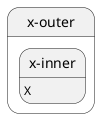 @startuml

skinparam ParamX ValueX

state "x-outer" as X_Outer <<sdlreceive>> {
  state "x-inner" as X_Inner : X
}

@enduml